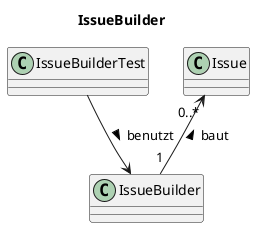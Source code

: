@startuml
title IssueBuilder

IssueBuilderTest --> IssueBuilder : benutzt >
Issue "0..*" <-- "1" IssueBuilder : baut <

@enduml
